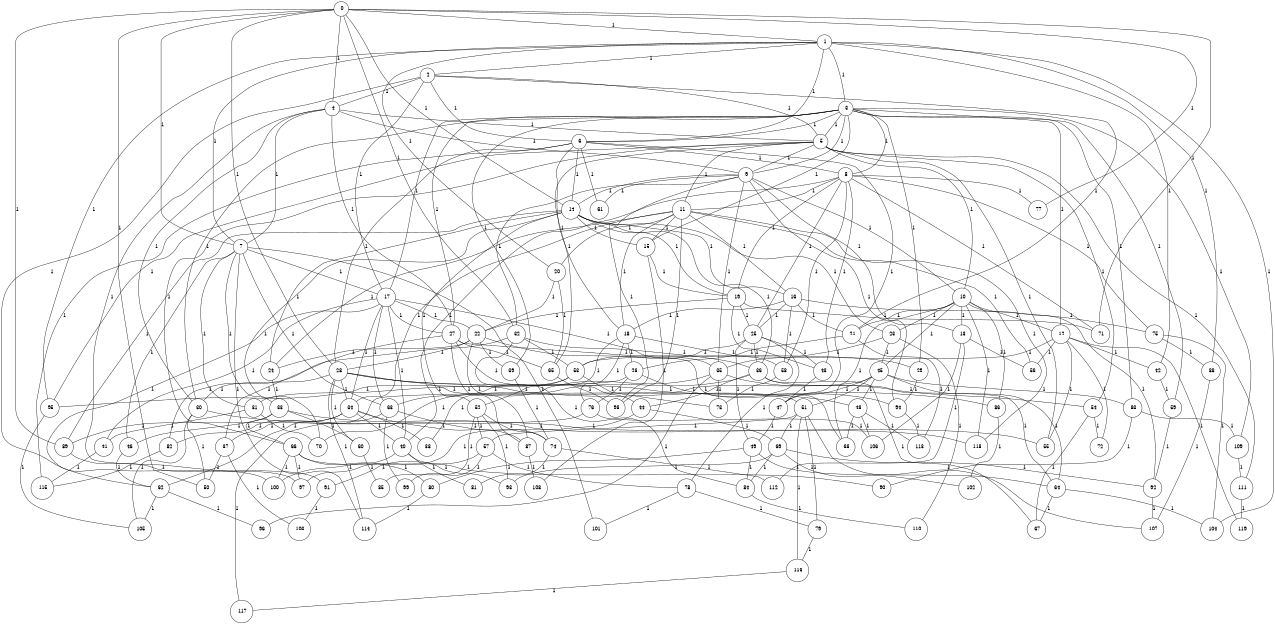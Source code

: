 graph G {
size="8.5,11;"
ratio = "expand;"
fixedsize="true;"
overlap="scale;"
node[shape=circle,width=.12,hight=.12,fontsize=12]
edge[fontsize=12]

0[label=" 0" color=black, pos="2.0857523,0.061770071!"];
1[label=" 1" color=black, pos="2.9869083,1.3076334!"];
2[label=" 2" color=black, pos="2.6788518,2.9092338!"];
3[label=" 3" color=black, pos="0.34042053,0.40110527!"];
4[label=" 4" color=black, pos="0.91273508,2.8336245!"];
5[label=" 5" color=black, pos="2.743421,2.6658752!"];
6[label=" 6" color=black, pos="0.57583617,2.2818098!"];
7[label=" 7" color=black, pos="2.1378514,0.18919856!"];
8[label=" 8" color=black, pos="0.80557321,0.91001249!"];
9[label=" 9" color=black, pos="1.046229,0.79723379!"];
10[label=" 10" color=black, pos="0.51122962,0.095152252!"];
11[label=" 11" color=black, pos="0.51028716,1.2196729!"];
12[label=" 12" color=black, pos="1.1207369,2.4231985!"];
13[label=" 13" color=black, pos="0.45232567,1.1561582!"];
14[label=" 14" color=black, pos="2.6215537,0.42251836!"];
15[label=" 15" color=black, pos="2.9101956,0.98300887!"];
16[label=" 16" color=black, pos="0.86268555,2.5082503!"];
17[label=" 17" color=black, pos="1.1106672,0.63399547!"];
18[label=" 18" color=black, pos="0.01195167,1.473547!"];
19[label=" 19" color=black, pos="2.2254052,2.9452611!"];
20[label=" 20" color=black, pos="0.74651736,0.2103001!"];
21[label=" 21" color=black, pos="1.4575332,2.2270049!"];
22[label=" 22" color=black, pos="2.8044263,2.838492!"];
23[label=" 23" color=black, pos="2.2612402,2.4303908!"];
24[label=" 24" color=black, pos="2.7145223,2.0328403!"];
25[label=" 25" color=black, pos="2.2441252,1.4470863!"];
26[label=" 26" color=black, pos="1.3959835,1.7783157!"];
27[label=" 27" color=black, pos="0.61385319,1.9675309!"];
28[label=" 28" color=black, pos="1.0920363,2.5592136!"];
29[label=" 29" color=black, pos="2.5442893,1.6286565!"];
30[label=" 30" color=black, pos="0.4357417,1.0633376!"];
31[label=" 31" color=black, pos="2.2886495,1.8209076!"];
32[label=" 32" color=black, pos="2.4323695,1.8283612!"];
33[label=" 33" color=black, pos="2.5205837,2.9325716!"];
34[label=" 34" color=black, pos="0.19608082,0.53795592!"];
35[label=" 35" color=black, pos="0.43446411,2.1703046!"];
36[label=" 36" color=black, pos="0.68331781,1.07607!"];
37[label=" 37" color=black, pos="2.5157366,0.57632277!"];
38[label=" 38" color=black, pos="1.1718751,0.64846016!"];
39[label=" 39" color=black, pos="1.1333888,1.4636963!"];
40[label=" 40" color=black, pos="2.3231156,1.2422531!"];
41[label=" 41" color=black, pos="1.5675051,0.76026649!"];
42[label=" 42" color=black, pos="1.885712,0.57351988!"];
43[label=" 43" color=black, pos="1.8037092,0.84667659!"];
44[label=" 44" color=black, pos="0.47334257,0.71463415!"];
45[label=" 45" color=black, pos="2.6274731,0.94055746!"];
46[label=" 46" color=black, pos="0.93061731,0.25987275!"];
47[label=" 47" color=black, pos="2.0583854,1.6297644!"];
48[label=" 48" color=black, pos="2.0156266,1.2252003!"];
49[label=" 49" color=black, pos="0.046842231,0.34671749!"];
50[label=" 50" color=black, pos="0.28368923,2.2527304!"];
51[label=" 51" color=black, pos="0.6640618,0.57442549!"];
52[label=" 52" color=black, pos="2.0221536,1.1264835!"];
53[label=" 53" color=black, pos="1.5800166,0.44897492!"];
54[label=" 54" color=black, pos="0.65605861,1.57464!"];
55[label=" 55" color=black, pos="0.43241671,2.095945!"];
56[label=" 56" color=black, pos="1.076422,2.0311749!"];
57[label=" 57" color=black, pos="0.30661214,2.0558185!"];
58[label=" 58" color=black, pos="0.29812974,1.6776998!"];
59[label=" 59" color=black, pos="1.4079558,1.0995959!"];
60[label=" 60" color=black, pos="1.541185,1.0797361!"];
61[label=" 61" color=black, pos="2.2931204,1.6318354!"];
62[label=" 62" color=black, pos="0.23755874,0.66362302!"];
63[label=" 63" color=black, pos="0.41087981,0.11801871!"];
64[label=" 64" color=black, pos="2.0807133,2.610566!"];
65[label=" 65" color=black, pos="1.527086,1.9776268!"];
66[label=" 66" color=black, pos="0.97493326,2.7874072!"];
67[label=" 67" color=black, pos="0.90745196,1.8129985!"];
68[label=" 68" color=black, pos="0.11308258,2.5698384!"];
69[label=" 69" color=black, pos="1.4214457,0.35538204!"];
70[label=" 70" color=black, pos="2.4081492,1.3289799!"];
71[label=" 71" color=black, pos="1.7785731,2.3063308!"];
72[label=" 72" color=black, pos="0.59619223,1.2466118!"];
73[label=" 73" color=black, pos="2.5832812,1.9484939!"];
74[label=" 74" color=black, pos="1.8795653,0.94110351!"];
75[label=" 75" color=black, pos="1.6229043,2.2356542!"];
76[label=" 76" color=black, pos="1.6468367,0.14218984!"];
77[label=" 77" color=black, pos="0.0071664476,2.7272869!"];
78[label=" 78" color=black, pos="2.5165769,0.23434467!"];
79[label=" 79" color=black, pos="1.5032655,2.1544364!"];
80[label=" 80" color=black, pos="0.45757219,2.2227359!"];
81[label=" 81" color=black, pos="0.62528689,1.5990678!"];
82[label=" 82" color=black, pos="1.9071309,0.29186947!"];
83[label=" 83" color=black, pos="1.2942733,2.266022!"];
84[label=" 84" color=black, pos="0.33301626,0.0093924883!"];
85[label=" 85" color=black, pos="0.90578371,1.7554984!"];
86[label=" 86" color=black, pos="1.7929463,1.7175107!"];
87[label=" 87" color=black, pos="1.5305185,0.39566953!"];
88[label=" 88" color=black, pos="0.27299528,0.028944022!"];
89[label=" 89" color=black, pos="1.7896353,0.40313437!"];
90[label=" 90" color=black, pos="1.1681831,1.2268013!"];
91[label=" 91" color=black, pos="2.2225275,0.40356641!"];
92[label=" 92" color=black, pos="2.9010352,0.89572646!"];
93[label=" 93" color=black, pos="1.1496383,0.22917952!"];
94[label=" 94" color=black, pos="0.64106786,1.2387964!"];
95[label=" 95" color=black, pos="2.8186372,1.159677!"];
96[label=" 96" color=black, pos="0.2528714,1.9899147!"];
97[label=" 97" color=black, pos="1.8166328,1.7392728!"];
98[label=" 98" color=black, pos="0.088052911,0.44727226!"];
99[label=" 99" color=black, pos="2.4588975,0.86612415!"];
100[label=" 100" color=black, pos="1.2637976,2.1667515!"];
101[label=" 101" color=black, pos="1.4130754,1.3560205!"];
102[label=" 102" color=black, pos="2.3426212,1.2257296!"];
103[label=" 103" color=black, pos="2.2292829,2.252891!"];
104[label=" 104" color=black, pos="1.5740277,1.5246609!"];
105[label=" 105" color=black, pos="1.6358547,2.3754764!"];
106[label=" 106" color=black, pos="1.2300079,0.034488045!"];
107[label=" 107" color=black, pos="0.67358732,0.048837993!"];
108[label=" 108" color=black, pos="0.66246279,1.3508208!"];
109[label=" 109" color=black, pos="1.6115205,2.1296815!"];
110[label=" 110" color=black, pos="2.3016582,1.1154002!"];
111[label=" 111" color=black, pos="0.74081776,2.0130954!"];
112[label=" 112" color=black, pos="0.6110968,1.7055059!"];
113[label=" 113" color=black, pos="0.80169006,1.9708592!"];
114[label=" 114" color=black, pos="1.9037309,1.7206033!"];
115[label=" 115" color=black, pos="0.90595941,1.5147031!"];
116[label=" 116" color=black, pos="0.9850308,0.64396043!"];
117[label=" 117" color=black, pos="2.5723653,2.550693!"];
118[label=" 118" color=black, pos="1.1290531,1.4049646!"];
119[label=" 119" color=black, pos="0.034384314,0.18471625!"];
0--1[label="1"]
0--4[label="1"]
0--7[label="1"]
0--14[label="1"]
0--28[label="1"]
0--32[label="1"]
0--50[label="1"]
0--71[label="1"]
0--77[label="1"]
0--89[label="1"]
1--2[label="1"]
1--3[label="1"]
1--6[label="1"]
1--7[label="1"]
1--20[label="1"]
1--42[label="1"]
1--88[label="1"]
1--95[label="1"]
1--104[label="1"]
2--4[label="1"]
2--5[label="1"]
2--6[label="1"]
2--17[label="1"]
2--21[label="1"]
2--62[label="1"]
3--5[label="1"]
3--6[label="1"]
3--8[label="1"]
3--9[label="1"]
3--12[label="1"]
3--15[label="1"]
3--17[label="1"]
3--27[label="1"]
3--29[label="1"]
3--30[label="1"]
3--39[label="1"]
3--59[label="1"]
3--83[label="1"]
3--109[label="1"]
4--5[label="1"]
4--7[label="1"]
4--9[label="1"]
4--27[label="1"]
4--30[label="1"]
4--91[label="1"]
5--9[label="1"]
5--10[label="1"]
5--11[label="1"]
5--18[label="1"]
5--54[label="1"]
5--55[label="1"]
5--66[label="1"]
5--95[label="1"]
5--111[label="1"]
6--8[label="1"]
6--14[label="1"]
6--28[label="1"]
6--47[label="1"]
6--61[label="1"]
6--65[label="1"]
6--115[label="1"]
7--17[label="1"]
7--31[label="1"]
7--33[label="1"]
7--46[label="1"]
7--63[label="1"]
7--101[label="1"]
7--114[label="1"]
8--11[label="1"]
8--19[label="1"]
8--25[label="1"]
8--40[label="1"]
8--43[label="1"]
8--58[label="1"]
8--71[label="1"]
8--75[label="1"]
8--77[label="1"]
9--10[label="1"]
9--13[label="1"]
9--14[label="1"]
9--32[label="1"]
9--35[label="1"]
9--61[label="1"]
9--94[label="1"]
9--98[label="1"]
10--12[label="1"]
10--13[label="1"]
10--21[label="1"]
10--23[label="1"]
10--45[label="1"]
10--68[label="1"]
10--86[label="1"]
10--92[label="1"]
10--118[label="1"]
11--15[label="1"]
11--16[label="1"]
11--18[label="1"]
11--20[label="1"]
11--24[label="1"]
11--34[label="1"]
11--56[label="1"]
11--98[label="1"]
11--118[label="1"]
12--42[label="1"]
12--53[label="1"]
12--55[label="1"]
12--56[label="1"]
12--72[label="1"]
12--119[label="1"]
13--56[label="1"]
13--106[label="1"]
13--112[label="1"]
14--15[label="1"]
14--16[label="1"]
14--19[label="1"]
14--23[label="1"]
14--24[label="1"]
14--36[label="1"]
14--52[label="1"]
14--70[label="1"]
14--89[label="1"]
15--19[label="1"]
15--108[label="1"]
16--18[label="1"]
16--21[label="1"]
16--25[label="1"]
16--58[label="1"]
16--75[label="1"]
17--22[label="1"]
17--27[label="1"]
17--34[label="1"]
17--35[label="1"]
17--40[label="1"]
17--41[label="1"]
17--63[label="1"]
17--100[label="1"]
18--26[label="1"]
18--52[label="1"]
18--58[label="1"]
18--76[label="1"]
19--22[label="1"]
19--25[label="1"]
19--43[label="1"]
19--71[label="1"]
20--22[label="1"]
20--65[label="1"]
21--26[label="1"]
21--113[label="1"]
22--24[label="1"]
22--28[label="1"]
22--39[label="1"]
22--68[label="1"]
22--87[label="1"]
23--35[label="1"]
23--45[label="1"]
23--110[label="1"]
24--33[label="1"]
25--36[label="1"]
25--43[label="1"]
25--49[label="1"]
25--53[label="1"]
25--78[label="1"]
26--31[label="1"]
26--76[label="1"]
26--94[label="1"]
27--29[label="1"]
27--37[label="1"]
27--44[label="1"]
27--65[label="1"]
27--87[label="1"]
28--30[label="1"]
28--34[label="1"]
28--48[label="1"]
28--51[label="1"]
28--60[label="1"]
28--86[label="1"]
28--114[label="1"]
29--94[label="1"]
30--50[label="1"]
30--105[label="1"]
30--118[label="1"]
31--41[label="1"]
31--70[label="1"]
32--36[label="1"]
32--53[label="1"]
32--82[label="1"]
32--84[label="1"]
33--46[label="1"]
33--55[label="1"]
33--60[label="1"]
33--66[label="1"]
34--37[label="1"]
34--38[label="1"]
34--40[label="1"]
34--82[label="1"]
34--87[label="1"]
35--54[label="1"]
35--70[label="1"]
35--73[label="1"]
35--96[label="1"]
36--38[label="1"]
36--44[label="1"]
36--64[label="1"]
36--67[label="1"]
37--50[label="1"]
37--103[label="1"]
39--74[label="1"]
40--81[label="1"]
40--93[label="1"]
40--100[label="1"]
41--115[label="1"]
42--59[label="1"]
43--47[label="1"]
44--69[label="1"]
44--97[label="1"]
45--47[label="1"]
45--48[label="1"]
45--51[label="1"]
45--62[label="1"]
45--64[label="1"]
45--83[label="1"]
46--62[label="1"]
47--49[label="1"]
48--68[label="1"]
48--106[label="1"]
48--113[label="1"]
49--64[label="1"]
49--80[label="1"]
49--84[label="1"]
51--57[label="1"]
51--69[label="1"]
51--79[label="1"]
51--107[label="1"]
51--116[label="1"]
52--57[label="1"]
52--74[label="1"]
52--85[label="1"]
52--93[label="1"]
53--63[label="1"]
53--73[label="1"]
53--95[label="1"]
54--67[label="1"]
54--72[label="1"]
57--78[label="1"]
57--91[label="1"]
57--99[label="1"]
58--73[label="1"]
59--92[label="1"]
60--85[label="1"]
62--96[label="1"]
62--105[label="1"]
63--74[label="1"]
63--99[label="1"]
63--117[label="1"]
64--67[label="1"]
64--104[label="1"]
65--98[label="1"]
66--80[label="1"]
66--90[label="1"]
66--97[label="1"]
66--100[label="1"]
69--84[label="1"]
69--92[label="1"]
69--93[label="1"]
69--102[label="1"]
74--81[label="1"]
74--112[label="1"]
75--88[label="1"]
75--104[label="1"]
76--89[label="1"]
76--106[label="1"]
78--79[label="1"]
78--101[label="1"]
79--116[label="1"]
80--114[label="1"]
82--115[label="1"]
83--90[label="1"]
83--109[label="1"]
84--110[label="1"]
86--102[label="1"]
87--108[label="1"]
88--107[label="1"]
89--97[label="1"]
91--103[label="1"]
92--107[label="1"]
94--113[label="1"]
95--105[label="1"]
109--111[label="1"]
111--119[label="1"]
116--117[label="1"]

}
